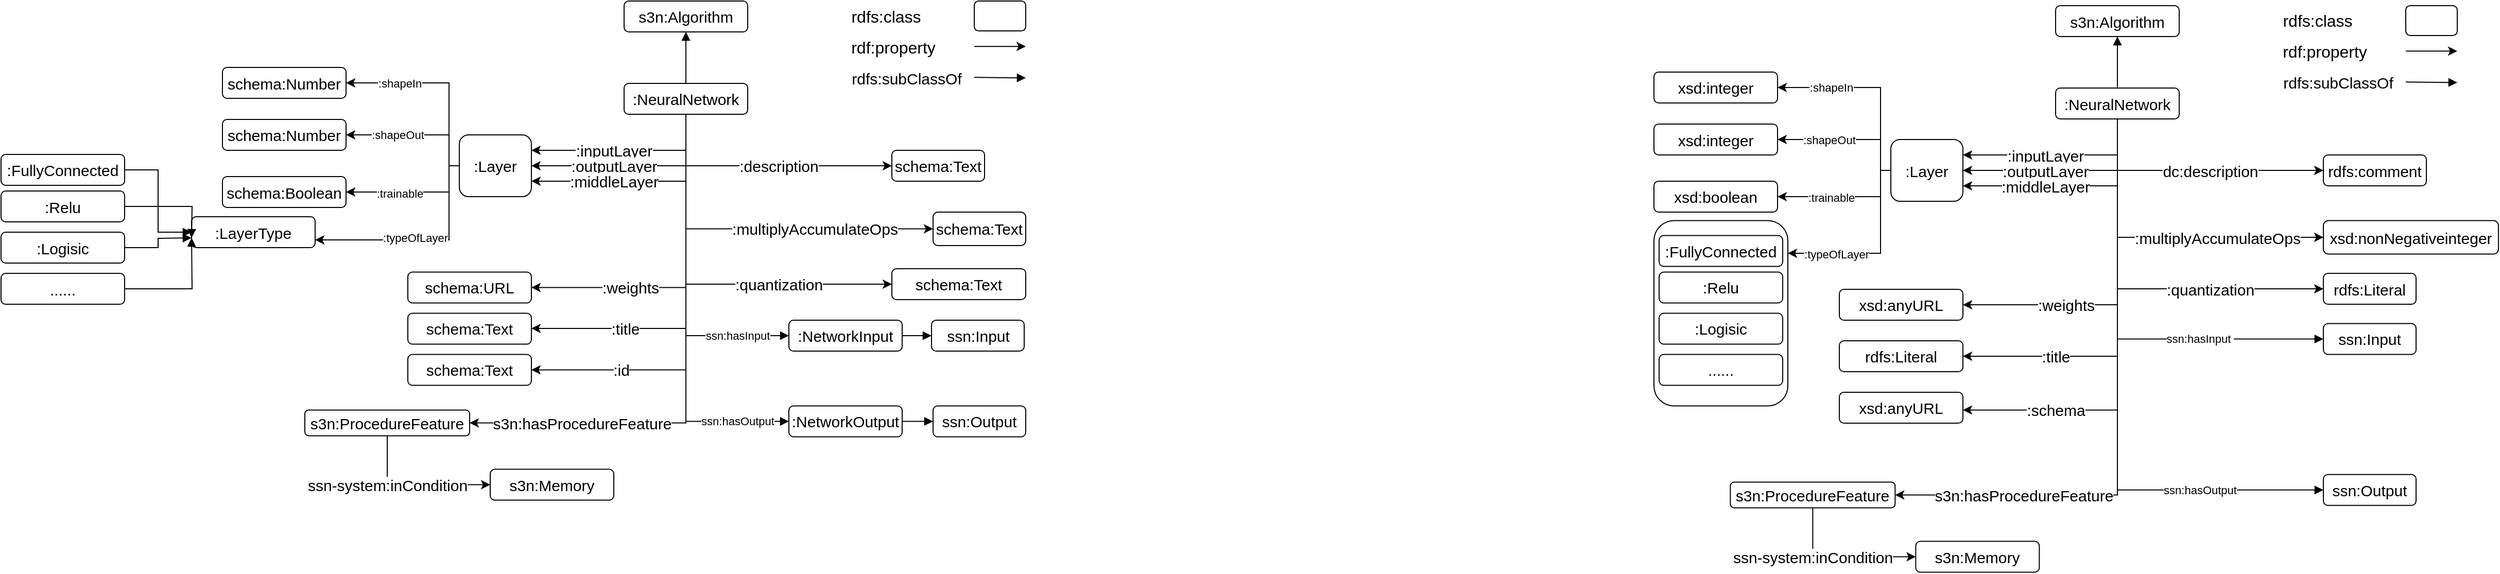 <mxfile version="14.9.7" type="github">
  <diagram id="LXL1NXqvXz7W8JA6Dsug" name="Page-1">
    <mxGraphModel dx="1134" dy="480" grid="1" gridSize="10" guides="1" tooltips="1" connect="1" arrows="1" fold="1" page="0" pageScale="1" pageWidth="850" pageHeight="1100" math="0" shadow="0">
      <root>
        <mxCell id="0" />
        <mxCell id="1" parent="0" />
        <mxCell id="jss7JCfpPxiry4sK2nVC-1" value="s3n:Algorithm" style="rounded=1;whiteSpace=wrap;html=1;fontSize=15;" parent="1" vertex="1">
          <mxGeometry x="290" y="210" width="120" height="30" as="geometry" />
        </mxCell>
        <mxCell id="jss7JCfpPxiry4sK2nVC-13" value=":title" style="edgeStyle=orthogonalEdgeStyle;rounded=0;orthogonalLoop=1;jettySize=auto;html=1;exitX=0.5;exitY=1;exitDx=0;exitDy=0;fontSize=15;entryX=1;entryY=0.5;entryDx=0;entryDy=0;" parent="1" source="jss7JCfpPxiry4sK2nVC-2" edge="1" target="jss7JCfpPxiry4sK2nVC-33">
          <mxGeometry x="0.492" relative="1" as="geometry">
            <mxPoint x="200" y="485" as="targetPoint" />
            <Array as="points">
              <mxPoint x="350" y="528" />
              <mxPoint x="200" y="528" />
            </Array>
            <mxPoint as="offset" />
          </mxGeometry>
        </mxCell>
        <mxCell id="jss7JCfpPxiry4sK2nVC-15" value=":id" style="edgeStyle=orthogonalEdgeStyle;rounded=0;orthogonalLoop=1;jettySize=auto;html=1;exitX=0.5;exitY=1;exitDx=0;exitDy=0;entryX=1;entryY=0.5;entryDx=0;entryDy=0;fontSize=15;" parent="1" source="jss7JCfpPxiry4sK2nVC-2" target="jss7JCfpPxiry4sK2nVC-34" edge="1">
          <mxGeometry x="0.562" relative="1" as="geometry">
            <mxPoint x="350" y="730" as="targetPoint" />
            <mxPoint as="offset" />
          </mxGeometry>
        </mxCell>
        <mxCell id="jss7JCfpPxiry4sK2nVC-16" value=":weights" style="edgeStyle=orthogonalEdgeStyle;rounded=0;orthogonalLoop=1;jettySize=auto;html=1;exitX=0.5;exitY=1;exitDx=0;exitDy=0;entryX=1;entryY=0.5;entryDx=0;entryDy=0;fontSize=15;" parent="1" source="jss7JCfpPxiry4sK2nVC-2" target="jss7JCfpPxiry4sK2nVC-3" edge="1">
          <mxGeometry x="0.396" relative="1" as="geometry">
            <mxPoint x="810.0" y="500" as="targetPoint" />
            <mxPoint as="offset" />
          </mxGeometry>
        </mxCell>
        <mxCell id="jss7JCfpPxiry4sK2nVC-20" value=":inputLayer" style="edgeStyle=orthogonalEdgeStyle;rounded=0;orthogonalLoop=1;jettySize=auto;html=1;exitX=0.5;exitY=1;exitDx=0;exitDy=0;entryX=1;entryY=0.25;entryDx=0;entryDy=0;fontSize=15;" parent="1" source="jss7JCfpPxiry4sK2nVC-2" target="jss7JCfpPxiry4sK2nVC-19" edge="1">
          <mxGeometry x="0.135" relative="1" as="geometry">
            <mxPoint as="offset" />
          </mxGeometry>
        </mxCell>
        <mxCell id="jss7JCfpPxiry4sK2nVC-23" value=":outputLayer" style="edgeStyle=orthogonalEdgeStyle;rounded=0;orthogonalLoop=1;jettySize=auto;html=1;exitX=0.5;exitY=1;exitDx=0;exitDy=0;entryX=1;entryY=0.5;entryDx=0;entryDy=0;fontSize=15;" parent="1" source="jss7JCfpPxiry4sK2nVC-2" target="jss7JCfpPxiry4sK2nVC-19" edge="1">
          <mxGeometry x="0.2" relative="1" as="geometry">
            <mxPoint x="40" y="390" as="targetPoint" />
            <mxPoint as="offset" />
          </mxGeometry>
        </mxCell>
        <mxCell id="jss7JCfpPxiry4sK2nVC-24" value=":middleLayer" style="edgeStyle=orthogonalEdgeStyle;rounded=0;orthogonalLoop=1;jettySize=auto;html=1;exitX=0.5;exitY=1;exitDx=0;exitDy=0;entryX=1;entryY=0.75;entryDx=0;entryDy=0;fontSize=15;" parent="1" source="jss7JCfpPxiry4sK2nVC-2" target="jss7JCfpPxiry4sK2nVC-19" edge="1">
          <mxGeometry x="0.256" relative="1" as="geometry">
            <mxPoint as="offset" />
          </mxGeometry>
        </mxCell>
        <mxCell id="jss7JCfpPxiry4sK2nVC-37" value=":description" style="edgeStyle=orthogonalEdgeStyle;rounded=0;orthogonalLoop=1;jettySize=auto;html=1;exitX=0.5;exitY=1;exitDx=0;exitDy=0;entryX=0;entryY=0.5;entryDx=0;entryDy=0;fontSize=15;" parent="1" source="jss7JCfpPxiry4sK2nVC-2" target="jss7JCfpPxiry4sK2nVC-36" edge="1">
          <mxGeometry x="0.12" relative="1" as="geometry">
            <mxPoint as="offset" />
          </mxGeometry>
        </mxCell>
        <mxCell id="jss7JCfpPxiry4sK2nVC-38" value=":multiplyAccumulateOps" style="edgeStyle=orthogonalEdgeStyle;rounded=0;orthogonalLoop=1;jettySize=auto;html=1;exitX=0.5;exitY=1;exitDx=0;exitDy=0;entryX=0;entryY=0.5;entryDx=0;entryDy=0;fontSize=15;" parent="1" source="jss7JCfpPxiry4sK2nVC-2" target="jss7JCfpPxiry4sK2nVC-30" edge="1">
          <mxGeometry x="0.346" relative="1" as="geometry">
            <mxPoint as="offset" />
          </mxGeometry>
        </mxCell>
        <mxCell id="jss7JCfpPxiry4sK2nVC-40" value=":quantization" style="edgeStyle=orthogonalEdgeStyle;rounded=0;orthogonalLoop=1;jettySize=auto;html=1;exitX=0.5;exitY=1;exitDx=0;exitDy=0;entryX=0;entryY=0.5;entryDx=0;entryDy=0;fontSize=15;" parent="1" source="jss7JCfpPxiry4sK2nVC-2" target="jss7JCfpPxiry4sK2nVC-32" edge="1">
          <mxGeometry x="0.397" relative="1" as="geometry">
            <mxPoint as="offset" />
          </mxGeometry>
        </mxCell>
        <mxCell id="jss7JCfpPxiry4sK2nVC-59" value="s3n:hasProcedureFeature" style="edgeStyle=orthogonalEdgeStyle;rounded=0;orthogonalLoop=1;jettySize=auto;html=1;exitX=0.5;exitY=1;exitDx=0;exitDy=0;fontSize=15;endArrow=classic;endFill=1;entryX=1;entryY=0.5;entryDx=0;entryDy=0;" parent="1" source="jss7JCfpPxiry4sK2nVC-2" target="jss7JCfpPxiry4sK2nVC-58" edge="1">
          <mxGeometry x="0.571" relative="1" as="geometry">
            <mxPoint x="480" y="810" as="targetPoint" />
            <mxPoint as="offset" />
          </mxGeometry>
        </mxCell>
        <mxCell id="jss7JCfpPxiry4sK2nVC-66" style="edgeStyle=orthogonalEdgeStyle;rounded=0;orthogonalLoop=1;jettySize=auto;html=1;exitX=0.5;exitY=0;exitDx=0;exitDy=0;entryX=0.5;entryY=1;entryDx=0;entryDy=0;fontSize=15;endArrow=block;endFill=1;" parent="1" source="jss7JCfpPxiry4sK2nVC-2" target="jss7JCfpPxiry4sK2nVC-1" edge="1">
          <mxGeometry relative="1" as="geometry" />
        </mxCell>
        <mxCell id="vN-ApxC82CY0WaiQvZb2-4" value="ssn:hasInput " style="edgeStyle=orthogonalEdgeStyle;rounded=0;orthogonalLoop=1;jettySize=auto;html=1;exitX=0.5;exitY=1;exitDx=0;exitDy=0;entryX=0;entryY=0.5;entryDx=0;entryDy=0;endArrow=block;endFill=1;" parent="1" source="jss7JCfpPxiry4sK2nVC-2" target="9Srf9fNfijRDF5B15jsF-1" edge="1">
          <mxGeometry x="0.682" relative="1" as="geometry">
            <mxPoint as="offset" />
          </mxGeometry>
        </mxCell>
        <mxCell id="vN-ApxC82CY0WaiQvZb2-5" value="ssn:hasOutput" style="edgeStyle=orthogonalEdgeStyle;rounded=0;orthogonalLoop=1;jettySize=auto;html=1;exitX=0.5;exitY=1;exitDx=0;exitDy=0;entryX=0;entryY=0.5;entryDx=0;entryDy=0;endArrow=block;endFill=1;" parent="1" source="jss7JCfpPxiry4sK2nVC-2" target="FwwCy6SQuPoG6flF36ar-1" edge="1">
          <mxGeometry x="0.749" relative="1" as="geometry">
            <mxPoint as="offset" />
          </mxGeometry>
        </mxCell>
        <mxCell id="jss7JCfpPxiry4sK2nVC-2" value=":NeuralNetwork" style="rounded=1;whiteSpace=wrap;html=1;fontSize=15;" parent="1" vertex="1">
          <mxGeometry x="290" y="290" width="120" height="30" as="geometry" />
        </mxCell>
        <mxCell id="jss7JCfpPxiry4sK2nVC-3" value="schema:URL" style="rounded=1;whiteSpace=wrap;html=1;fontSize=15;" parent="1" vertex="1">
          <mxGeometry x="80" y="473.25" width="120" height="30" as="geometry" />
        </mxCell>
        <mxCell id="jss7JCfpPxiry4sK2nVC-19" value=":Layer" style="rounded=1;whiteSpace=wrap;html=1;fontSize=15;" parent="1" vertex="1">
          <mxGeometry x="130" y="340" width="70" height="60" as="geometry" />
        </mxCell>
        <mxCell id="jss7JCfpPxiry4sK2nVC-30" value="schema:Text" style="rounded=1;whiteSpace=wrap;html=1;fontSize=15;" parent="1" vertex="1">
          <mxGeometry x="590" y="415" width="90" height="32.5" as="geometry" />
        </mxCell>
        <mxCell id="jss7JCfpPxiry4sK2nVC-32" value="schema:Text" style="rounded=1;whiteSpace=wrap;html=1;fontSize=15;" parent="1" vertex="1">
          <mxGeometry x="550" y="470" width="130" height="30" as="geometry" />
        </mxCell>
        <mxCell id="jss7JCfpPxiry4sK2nVC-33" value="schema:Text" style="rounded=1;whiteSpace=wrap;html=1;fontSize=15;" parent="1" vertex="1">
          <mxGeometry x="80" y="513.25" width="120" height="30" as="geometry" />
        </mxCell>
        <mxCell id="jss7JCfpPxiry4sK2nVC-34" value="schema:Text" style="rounded=1;whiteSpace=wrap;html=1;fontSize=15;" parent="1" vertex="1">
          <mxGeometry x="80" y="553.25" width="120" height="30" as="geometry" />
        </mxCell>
        <mxCell id="jss7JCfpPxiry4sK2nVC-36" value="schema:Text" style="rounded=1;whiteSpace=wrap;html=1;fontSize=15;" parent="1" vertex="1">
          <mxGeometry x="550" y="355" width="90" height="30" as="geometry" />
        </mxCell>
        <mxCell id="jss7JCfpPxiry4sK2nVC-39" style="edgeStyle=orthogonalEdgeStyle;rounded=0;orthogonalLoop=1;jettySize=auto;html=1;exitX=0.5;exitY=1;exitDx=0;exitDy=0;fontSize=15;" parent="1" edge="1">
          <mxGeometry relative="1" as="geometry">
            <mxPoint x="685" y="616" as="sourcePoint" />
            <mxPoint x="685" y="616" as="targetPoint" />
          </mxGeometry>
        </mxCell>
        <mxCell id="jss7JCfpPxiry4sK2nVC-50" value="" style="rounded=1;whiteSpace=wrap;html=1;fontSize=16;" parent="1" vertex="1">
          <mxGeometry x="630" y="210" width="50" height="29" as="geometry" />
        </mxCell>
        <mxCell id="jss7JCfpPxiry4sK2nVC-51" value="rdfs:class" style="text;html=1;align=center;verticalAlign=middle;resizable=0;points=[];autosize=1;strokeColor=none;fontSize=16;" parent="1" vertex="1">
          <mxGeometry x="504" y="214.5" width="80" height="20" as="geometry" />
        </mxCell>
        <mxCell id="jss7JCfpPxiry4sK2nVC-52" value="rdf:property" style="text;html=1;align=center;verticalAlign=middle;resizable=0;points=[];autosize=1;strokeColor=none;fontSize=16;" parent="1" vertex="1">
          <mxGeometry x="501" y="244.5" width="100" height="20" as="geometry" />
        </mxCell>
        <mxCell id="jss7JCfpPxiry4sK2nVC-53" value="" style="endArrow=classic;html=1;fontSize=16;" parent="1" edge="1">
          <mxGeometry width="50" height="50" relative="1" as="geometry">
            <mxPoint x="630" y="254.16" as="sourcePoint" />
            <mxPoint x="680" y="254.16" as="targetPoint" />
            <Array as="points">
              <mxPoint x="640" y="254.16" />
            </Array>
          </mxGeometry>
        </mxCell>
        <mxCell id="jss7JCfpPxiry4sK2nVC-55" value="" style="endArrow=block;html=1;fontSize=16;endFill=1;" parent="1" edge="1">
          <mxGeometry width="50" height="50" relative="1" as="geometry">
            <mxPoint x="630" y="284.16" as="sourcePoint" />
            <mxPoint x="680" y="284.66" as="targetPoint" />
          </mxGeometry>
        </mxCell>
        <mxCell id="jss7JCfpPxiry4sK2nVC-63" value="ssn-system:inCondition" style="edgeStyle=orthogonalEdgeStyle;rounded=0;orthogonalLoop=1;jettySize=auto;html=1;exitX=0.5;exitY=1;exitDx=0;exitDy=0;entryX=0;entryY=0.5;entryDx=0;entryDy=0;fontSize=15;endArrow=classic;endFill=1;" parent="1" source="jss7JCfpPxiry4sK2nVC-58" target="jss7JCfpPxiry4sK2nVC-60" edge="1">
          <mxGeometry x="-0.356" relative="1" as="geometry">
            <mxPoint as="offset" />
            <Array as="points">
              <mxPoint x="60" y="679.75" />
            </Array>
          </mxGeometry>
        </mxCell>
        <mxCell id="jss7JCfpPxiry4sK2nVC-58" value="s3n:ProcedureFeature" style="rounded=1;whiteSpace=wrap;html=1;fontSize=15;" parent="1" vertex="1">
          <mxGeometry x="-20" y="607.25" width="160" height="25" as="geometry" />
        </mxCell>
        <mxCell id="jss7JCfpPxiry4sK2nVC-60" value="s3n:Memory" style="rounded=1;whiteSpace=wrap;html=1;fontSize=15;" parent="1" vertex="1">
          <mxGeometry x="160" y="664.75" width="120" height="30" as="geometry" />
        </mxCell>
        <mxCell id="jss7JCfpPxiry4sK2nVC-67" value="rdfs:subClassOf" style="text;html=1;align=center;verticalAlign=middle;resizable=0;points=[];autosize=1;strokeColor=none;fontSize=15;" parent="1" vertex="1">
          <mxGeometry x="504" y="274.5" width="120" height="20" as="geometry" />
        </mxCell>
        <mxCell id="O1qYqZWK-9wZ80ejL66R-15" value="ssn:Input" style="rounded=1;whiteSpace=wrap;html=1;fontSize=15;" parent="1" vertex="1">
          <mxGeometry x="588.5" y="520" width="90" height="30" as="geometry" />
        </mxCell>
        <mxCell id="vN-ApxC82CY0WaiQvZb2-1" value="ssn:Output" style="rounded=1;whiteSpace=wrap;html=1;fontSize=15;" parent="1" vertex="1">
          <mxGeometry x="590" y="603.25" width="90" height="30" as="geometry" />
        </mxCell>
        <mxCell id="1HyCjjvnwFYjSzsX7dkW-1" value="s3n:Algorithm" style="rounded=1;whiteSpace=wrap;html=1;fontSize=15;" parent="1" vertex="1">
          <mxGeometry x="1680" y="214.5" width="120" height="30" as="geometry" />
        </mxCell>
        <mxCell id="1HyCjjvnwFYjSzsX7dkW-2" value=":title" style="edgeStyle=orthogonalEdgeStyle;rounded=0;orthogonalLoop=1;jettySize=auto;html=1;exitX=0.5;exitY=1;exitDx=0;exitDy=0;fontSize=15;entryX=1;entryY=0.5;entryDx=0;entryDy=0;" parent="1" source="1HyCjjvnwFYjSzsX7dkW-15" target="1HyCjjvnwFYjSzsX7dkW-20" edge="1">
          <mxGeometry x="0.527" relative="1" as="geometry">
            <mxPoint x="1590" y="550" as="targetPoint" />
            <Array as="points">
              <mxPoint x="1740" y="555" />
            </Array>
            <mxPoint as="offset" />
          </mxGeometry>
        </mxCell>
        <mxCell id="1HyCjjvnwFYjSzsX7dkW-4" value=":weights" style="edgeStyle=orthogonalEdgeStyle;rounded=0;orthogonalLoop=1;jettySize=auto;html=1;exitX=0.5;exitY=1;exitDx=0;exitDy=0;entryX=1;entryY=0.5;entryDx=0;entryDy=0;fontSize=15;" parent="1" source="1HyCjjvnwFYjSzsX7dkW-15" target="1HyCjjvnwFYjSzsX7dkW-16" edge="1">
          <mxGeometry x="0.396" relative="1" as="geometry">
            <mxPoint x="2200" y="504.5" as="targetPoint" />
            <mxPoint as="offset" />
          </mxGeometry>
        </mxCell>
        <mxCell id="1HyCjjvnwFYjSzsX7dkW-5" value=":inputLayer" style="edgeStyle=orthogonalEdgeStyle;rounded=0;orthogonalLoop=1;jettySize=auto;html=1;exitX=0.5;exitY=1;exitDx=0;exitDy=0;entryX=1;entryY=0.25;entryDx=0;entryDy=0;fontSize=15;" parent="1" source="1HyCjjvnwFYjSzsX7dkW-15" target="1HyCjjvnwFYjSzsX7dkW-17" edge="1">
          <mxGeometry x="0.135" relative="1" as="geometry">
            <mxPoint as="offset" />
          </mxGeometry>
        </mxCell>
        <mxCell id="1HyCjjvnwFYjSzsX7dkW-6" value=":outputLayer" style="edgeStyle=orthogonalEdgeStyle;rounded=0;orthogonalLoop=1;jettySize=auto;html=1;exitX=0.5;exitY=1;exitDx=0;exitDy=0;entryX=1;entryY=0.5;entryDx=0;entryDy=0;fontSize=15;" parent="1" source="1HyCjjvnwFYjSzsX7dkW-15" target="1HyCjjvnwFYjSzsX7dkW-17" edge="1">
          <mxGeometry x="0.2" relative="1" as="geometry">
            <mxPoint x="1430" y="394.5" as="targetPoint" />
            <mxPoint as="offset" />
          </mxGeometry>
        </mxCell>
        <mxCell id="1HyCjjvnwFYjSzsX7dkW-7" value=":middleLayer" style="edgeStyle=orthogonalEdgeStyle;rounded=0;orthogonalLoop=1;jettySize=auto;html=1;exitX=0.5;exitY=1;exitDx=0;exitDy=0;entryX=1;entryY=0.75;entryDx=0;entryDy=0;fontSize=15;" parent="1" source="1HyCjjvnwFYjSzsX7dkW-15" target="1HyCjjvnwFYjSzsX7dkW-17" edge="1">
          <mxGeometry x="0.256" relative="1" as="geometry">
            <mxPoint as="offset" />
          </mxGeometry>
        </mxCell>
        <mxCell id="1HyCjjvnwFYjSzsX7dkW-8" value="dc:description" style="edgeStyle=orthogonalEdgeStyle;rounded=0;orthogonalLoop=1;jettySize=auto;html=1;exitX=0.5;exitY=1;exitDx=0;exitDy=0;entryX=0;entryY=0.5;entryDx=0;entryDy=0;fontSize=15;" parent="1" source="1HyCjjvnwFYjSzsX7dkW-15" target="1HyCjjvnwFYjSzsX7dkW-22" edge="1">
          <mxGeometry x="0.12" relative="1" as="geometry">
            <mxPoint as="offset" />
          </mxGeometry>
        </mxCell>
        <mxCell id="1HyCjjvnwFYjSzsX7dkW-9" value=":multiplyAccumulateOps" style="edgeStyle=orthogonalEdgeStyle;rounded=0;orthogonalLoop=1;jettySize=auto;html=1;exitX=0.5;exitY=1;exitDx=0;exitDy=0;entryX=0;entryY=0.5;entryDx=0;entryDy=0;fontSize=15;" parent="1" source="1HyCjjvnwFYjSzsX7dkW-15" target="1HyCjjvnwFYjSzsX7dkW-18" edge="1">
          <mxGeometry x="0.346" relative="1" as="geometry">
            <mxPoint as="offset" />
          </mxGeometry>
        </mxCell>
        <mxCell id="1HyCjjvnwFYjSzsX7dkW-10" value=":quantization" style="edgeStyle=orthogonalEdgeStyle;rounded=0;orthogonalLoop=1;jettySize=auto;html=1;exitX=0.5;exitY=1;exitDx=0;exitDy=0;entryX=0;entryY=0.5;entryDx=0;entryDy=0;fontSize=15;" parent="1" source="1HyCjjvnwFYjSzsX7dkW-15" target="1HyCjjvnwFYjSzsX7dkW-19" edge="1">
          <mxGeometry x="0.397" relative="1" as="geometry">
            <mxPoint as="offset" />
          </mxGeometry>
        </mxCell>
        <mxCell id="1HyCjjvnwFYjSzsX7dkW-11" value="s3n:hasProcedureFeature" style="edgeStyle=orthogonalEdgeStyle;rounded=0;orthogonalLoop=1;jettySize=auto;html=1;exitX=0.5;exitY=1;exitDx=0;exitDy=0;fontSize=15;endArrow=classic;endFill=1;entryX=1;entryY=0.5;entryDx=0;entryDy=0;" parent="1" source="1HyCjjvnwFYjSzsX7dkW-15" target="1HyCjjvnwFYjSzsX7dkW-30" edge="1">
          <mxGeometry x="0.571" relative="1" as="geometry">
            <mxPoint x="1870" y="814.5" as="targetPoint" />
            <mxPoint as="offset" />
          </mxGeometry>
        </mxCell>
        <mxCell id="1HyCjjvnwFYjSzsX7dkW-12" style="edgeStyle=orthogonalEdgeStyle;rounded=0;orthogonalLoop=1;jettySize=auto;html=1;exitX=0.5;exitY=0;exitDx=0;exitDy=0;entryX=0.5;entryY=1;entryDx=0;entryDy=0;fontSize=15;endArrow=block;endFill=1;" parent="1" source="1HyCjjvnwFYjSzsX7dkW-15" target="1HyCjjvnwFYjSzsX7dkW-1" edge="1">
          <mxGeometry relative="1" as="geometry" />
        </mxCell>
        <mxCell id="1HyCjjvnwFYjSzsX7dkW-13" value="ssn:hasInput&amp;nbsp; " style="edgeStyle=orthogonalEdgeStyle;rounded=0;orthogonalLoop=1;jettySize=auto;html=1;exitX=0.5;exitY=1;exitDx=0;exitDy=0;entryX=0;entryY=0.5;entryDx=0;entryDy=0;endArrow=block;endFill=1;" parent="1" source="1HyCjjvnwFYjSzsX7dkW-15" target="1HyCjjvnwFYjSzsX7dkW-38" edge="1">
          <mxGeometry x="0.42" relative="1" as="geometry">
            <mxPoint as="offset" />
          </mxGeometry>
        </mxCell>
        <mxCell id="1HyCjjvnwFYjSzsX7dkW-14" value="ssn:hasOutput " style="edgeStyle=orthogonalEdgeStyle;rounded=0;orthogonalLoop=1;jettySize=auto;html=1;exitX=0.5;exitY=1;exitDx=0;exitDy=0;entryX=0;entryY=0.5;entryDx=0;entryDy=0;endArrow=block;endFill=1;" parent="1" source="1HyCjjvnwFYjSzsX7dkW-15" target="1HyCjjvnwFYjSzsX7dkW-39" edge="1">
          <mxGeometry x="0.572" relative="1" as="geometry">
            <mxPoint as="offset" />
          </mxGeometry>
        </mxCell>
        <mxCell id="1HyCjjvnwFYjSzsX7dkW-15" value=":NeuralNetwork" style="rounded=1;whiteSpace=wrap;html=1;fontSize=15;" parent="1" vertex="1">
          <mxGeometry x="1680" y="294.5" width="120" height="30" as="geometry" />
        </mxCell>
        <mxCell id="1HyCjjvnwFYjSzsX7dkW-16" value="xsd:anyURL" style="rounded=1;whiteSpace=wrap;html=1;fontSize=15;" parent="1" vertex="1">
          <mxGeometry x="1470" y="490" width="120" height="30" as="geometry" />
        </mxCell>
        <mxCell id="1HyCjjvnwFYjSzsX7dkW-55" style="edgeStyle=orthogonalEdgeStyle;rounded=0;orthogonalLoop=1;jettySize=auto;html=1;exitX=0;exitY=0.5;exitDx=0;exitDy=0;entryX=1;entryY=0.5;entryDx=0;entryDy=0;" parent="1" source="1HyCjjvnwFYjSzsX7dkW-17" target="1HyCjjvnwFYjSzsX7dkW-51" edge="1">
          <mxGeometry relative="1" as="geometry">
            <Array as="points">
              <mxPoint x="1510" y="374" />
              <mxPoint x="1510" y="294" />
            </Array>
          </mxGeometry>
        </mxCell>
        <mxCell id="1HyCjjvnwFYjSzsX7dkW-59" value=":shapeIn" style="edgeLabel;html=1;align=center;verticalAlign=middle;resizable=0;points=[];" parent="1HyCjjvnwFYjSzsX7dkW-55" vertex="1" connectable="0">
          <mxGeometry x="0.41" relative="1" as="geometry">
            <mxPoint x="-4" as="offset" />
          </mxGeometry>
        </mxCell>
        <mxCell id="1HyCjjvnwFYjSzsX7dkW-56" value="" style="edgeStyle=orthogonalEdgeStyle;rounded=0;orthogonalLoop=1;jettySize=auto;html=1;exitX=0;exitY=0.5;exitDx=0;exitDy=0;entryX=1;entryY=0.5;entryDx=0;entryDy=0;" parent="1" source="1HyCjjvnwFYjSzsX7dkW-17" target="1HyCjjvnwFYjSzsX7dkW-52" edge="1">
          <mxGeometry x="0.538" relative="1" as="geometry">
            <Array as="points">
              <mxPoint x="1510" y="374" />
              <mxPoint x="1510" y="344" />
            </Array>
            <mxPoint as="offset" />
          </mxGeometry>
        </mxCell>
        <mxCell id="1HyCjjvnwFYjSzsX7dkW-62" value=":shapeOut" style="edgeLabel;html=1;align=center;verticalAlign=middle;resizable=0;points=[];" parent="1HyCjjvnwFYjSzsX7dkW-56" vertex="1" connectable="0">
          <mxGeometry x="0.287" relative="1" as="geometry">
            <mxPoint as="offset" />
          </mxGeometry>
        </mxCell>
        <mxCell id="1HyCjjvnwFYjSzsX7dkW-57" style="edgeStyle=orthogonalEdgeStyle;rounded=0;orthogonalLoop=1;jettySize=auto;html=1;exitX=0;exitY=0.5;exitDx=0;exitDy=0;entryX=1;entryY=0.5;entryDx=0;entryDy=0;" parent="1" source="1HyCjjvnwFYjSzsX7dkW-17" target="1HyCjjvnwFYjSzsX7dkW-53" edge="1">
          <mxGeometry relative="1" as="geometry">
            <Array as="points">
              <mxPoint x="1510" y="374" />
              <mxPoint x="1510" y="400" />
            </Array>
          </mxGeometry>
        </mxCell>
        <mxCell id="1HyCjjvnwFYjSzsX7dkW-60" value=":trainable" style="edgeLabel;html=1;align=center;verticalAlign=middle;resizable=0;points=[];" parent="1HyCjjvnwFYjSzsX7dkW-57" vertex="1" connectable="0">
          <mxGeometry x="0.229" y="1" relative="1" as="geometry">
            <mxPoint as="offset" />
          </mxGeometry>
        </mxCell>
        <mxCell id="1HyCjjvnwFYjSzsX7dkW-58" style="edgeStyle=orthogonalEdgeStyle;rounded=0;orthogonalLoop=1;jettySize=auto;html=1;exitX=0;exitY=0.5;exitDx=0;exitDy=0;entryX=1;entryY=0.5;entryDx=0;entryDy=0;" parent="1" source="1HyCjjvnwFYjSzsX7dkW-17" edge="1">
          <mxGeometry relative="1" as="geometry">
            <mxPoint x="1420" y="455.0" as="targetPoint" />
            <Array as="points">
              <mxPoint x="1510" y="374" />
              <mxPoint x="1510" y="455" />
            </Array>
          </mxGeometry>
        </mxCell>
        <mxCell id="1HyCjjvnwFYjSzsX7dkW-61" value=":typeOfLayer" style="edgeLabel;html=1;align=center;verticalAlign=middle;resizable=0;points=[];" parent="1HyCjjvnwFYjSzsX7dkW-58" vertex="1" connectable="0">
          <mxGeometry x="0.479" y="1" relative="1" as="geometry">
            <mxPoint as="offset" />
          </mxGeometry>
        </mxCell>
        <mxCell id="1HyCjjvnwFYjSzsX7dkW-17" value=":Layer" style="rounded=1;whiteSpace=wrap;html=1;fontSize=15;" parent="1" vertex="1">
          <mxGeometry x="1520" y="344.5" width="70" height="60" as="geometry" />
        </mxCell>
        <mxCell id="1HyCjjvnwFYjSzsX7dkW-18" value="xsd:nonNegativeinteger" style="rounded=1;whiteSpace=wrap;html=1;fontSize=15;" parent="1" vertex="1">
          <mxGeometry x="1940" y="423.25" width="170" height="32.5" as="geometry" />
        </mxCell>
        <mxCell id="1HyCjjvnwFYjSzsX7dkW-19" value="rdfs:Literal" style="rounded=1;whiteSpace=wrap;html=1;fontSize=15;" parent="1" vertex="1">
          <mxGeometry x="1940" y="474.5" width="90" height="30" as="geometry" />
        </mxCell>
        <mxCell id="1HyCjjvnwFYjSzsX7dkW-20" value="rdfs:Literal" style="rounded=1;whiteSpace=wrap;html=1;fontSize=15;" parent="1" vertex="1">
          <mxGeometry x="1470" y="540" width="120" height="30" as="geometry" />
        </mxCell>
        <mxCell id="1HyCjjvnwFYjSzsX7dkW-22" value="rdfs:comment" style="rounded=1;whiteSpace=wrap;html=1;fontSize=15;" parent="1" vertex="1">
          <mxGeometry x="1940" y="359.5" width="100" height="30" as="geometry" />
        </mxCell>
        <mxCell id="1HyCjjvnwFYjSzsX7dkW-23" style="edgeStyle=orthogonalEdgeStyle;rounded=0;orthogonalLoop=1;jettySize=auto;html=1;exitX=0.5;exitY=1;exitDx=0;exitDy=0;fontSize=15;" parent="1" edge="1">
          <mxGeometry relative="1" as="geometry">
            <mxPoint x="2069.17" y="679.75" as="sourcePoint" />
            <mxPoint x="2069.17" y="679.75" as="targetPoint" />
          </mxGeometry>
        </mxCell>
        <mxCell id="1HyCjjvnwFYjSzsX7dkW-24" value="" style="rounded=1;whiteSpace=wrap;html=1;fontSize=16;" parent="1" vertex="1">
          <mxGeometry x="2020" y="214.5" width="50" height="29" as="geometry" />
        </mxCell>
        <mxCell id="1HyCjjvnwFYjSzsX7dkW-25" value="rdfs:class" style="text;html=1;align=center;verticalAlign=middle;resizable=0;points=[];autosize=1;strokeColor=none;fontSize=16;" parent="1" vertex="1">
          <mxGeometry x="1894" y="219" width="80" height="20" as="geometry" />
        </mxCell>
        <mxCell id="1HyCjjvnwFYjSzsX7dkW-26" value="rdf:property" style="text;html=1;align=center;verticalAlign=middle;resizable=0;points=[];autosize=1;strokeColor=none;fontSize=16;" parent="1" vertex="1">
          <mxGeometry x="1891" y="249" width="100" height="20" as="geometry" />
        </mxCell>
        <mxCell id="1HyCjjvnwFYjSzsX7dkW-27" value="" style="endArrow=classic;html=1;fontSize=16;" parent="1" edge="1">
          <mxGeometry width="50" height="50" relative="1" as="geometry">
            <mxPoint x="2020" y="258.66" as="sourcePoint" />
            <mxPoint x="2070" y="258.66" as="targetPoint" />
            <Array as="points">
              <mxPoint x="2030" y="258.66" />
            </Array>
          </mxGeometry>
        </mxCell>
        <mxCell id="1HyCjjvnwFYjSzsX7dkW-28" value="" style="endArrow=block;html=1;fontSize=16;endFill=1;" parent="1" edge="1">
          <mxGeometry width="50" height="50" relative="1" as="geometry">
            <mxPoint x="2020" y="288.66" as="sourcePoint" />
            <mxPoint x="2070" y="289.16" as="targetPoint" />
          </mxGeometry>
        </mxCell>
        <mxCell id="1HyCjjvnwFYjSzsX7dkW-29" value="ssn-system:inCondition" style="edgeStyle=orthogonalEdgeStyle;rounded=0;orthogonalLoop=1;jettySize=auto;html=1;exitX=0.5;exitY=1;exitDx=0;exitDy=0;entryX=0;entryY=0.5;entryDx=0;entryDy=0;fontSize=15;endArrow=classic;endFill=1;" parent="1" source="1HyCjjvnwFYjSzsX7dkW-30" target="1HyCjjvnwFYjSzsX7dkW-31" edge="1">
          <mxGeometry x="-0.356" relative="1" as="geometry">
            <mxPoint as="offset" />
            <Array as="points">
              <mxPoint x="1444.17" y="749.75" />
            </Array>
          </mxGeometry>
        </mxCell>
        <mxCell id="1HyCjjvnwFYjSzsX7dkW-30" value="s3n:ProcedureFeature" style="rounded=1;whiteSpace=wrap;html=1;fontSize=15;" parent="1" vertex="1">
          <mxGeometry x="1364.17" y="677.25" width="160" height="25" as="geometry" />
        </mxCell>
        <mxCell id="1HyCjjvnwFYjSzsX7dkW-31" value="s3n:Memory" style="rounded=1;whiteSpace=wrap;html=1;fontSize=15;" parent="1" vertex="1">
          <mxGeometry x="1544.17" y="734.75" width="120" height="30" as="geometry" />
        </mxCell>
        <mxCell id="1HyCjjvnwFYjSzsX7dkW-32" value="rdfs:subClassOf" style="text;html=1;align=center;verticalAlign=middle;resizable=0;points=[];autosize=1;strokeColor=none;fontSize=15;" parent="1" vertex="1">
          <mxGeometry x="1894" y="279" width="120" height="20" as="geometry" />
        </mxCell>
        <mxCell id="1HyCjjvnwFYjSzsX7dkW-33" style="edgeStyle=orthogonalEdgeStyle;rounded=0;orthogonalLoop=1;jettySize=auto;html=1;exitX=0.5;exitY=1;exitDx=0;exitDy=0;" parent="1" edge="1">
          <mxGeometry relative="1" as="geometry">
            <mxPoint x="2064" y="592" as="sourcePoint" />
            <mxPoint x="2064" y="592" as="targetPoint" />
          </mxGeometry>
        </mxCell>
        <mxCell id="1HyCjjvnwFYjSzsX7dkW-36" style="edgeStyle=orthogonalEdgeStyle;rounded=0;orthogonalLoop=1;jettySize=auto;html=1;exitX=0.5;exitY=1;exitDx=0;exitDy=0;fontSize=15;" parent="1" edge="1">
          <mxGeometry relative="1" as="geometry">
            <mxPoint x="2017.67" y="660" as="sourcePoint" />
            <mxPoint x="2017.67" y="660" as="targetPoint" />
          </mxGeometry>
        </mxCell>
        <mxCell id="1HyCjjvnwFYjSzsX7dkW-38" value="ssn:Input" style="rounded=1;whiteSpace=wrap;html=1;fontSize=15;" parent="1" vertex="1">
          <mxGeometry x="1940" y="523.25" width="90" height="30" as="geometry" />
        </mxCell>
        <mxCell id="1HyCjjvnwFYjSzsX7dkW-39" value="ssn:Output" style="rounded=1;whiteSpace=wrap;html=1;fontSize=15;" parent="1" vertex="1">
          <mxGeometry x="1940" y="669.88" width="90" height="30" as="geometry" />
        </mxCell>
        <mxCell id="1HyCjjvnwFYjSzsX7dkW-51" value="xsd:integer" style="rounded=1;whiteSpace=wrap;html=1;fontSize=15;" parent="1" vertex="1">
          <mxGeometry x="1290" y="279" width="120" height="30" as="geometry" />
        </mxCell>
        <mxCell id="1HyCjjvnwFYjSzsX7dkW-52" value="xsd:integer" style="rounded=1;whiteSpace=wrap;html=1;fontSize=15;" parent="1" vertex="1">
          <mxGeometry x="1290" y="329.5" width="120" height="30" as="geometry" />
        </mxCell>
        <mxCell id="1HyCjjvnwFYjSzsX7dkW-53" value="xsd:boolean" style="rounded=1;whiteSpace=wrap;html=1;fontSize=15;" parent="1" vertex="1">
          <mxGeometry x="1290" y="385" width="120" height="30" as="geometry" />
        </mxCell>
        <mxCell id="1HyCjjvnwFYjSzsX7dkW-65" value="" style="rounded=1;whiteSpace=wrap;html=1;fontSize=15;" parent="1" vertex="1">
          <mxGeometry x="1290" y="423.25" width="130" height="180" as="geometry" />
        </mxCell>
        <mxCell id="1HyCjjvnwFYjSzsX7dkW-66" value="&lt;div&gt;:FullyConnected&lt;/div&gt;" style="rounded=1;whiteSpace=wrap;html=1;fontSize=15;" parent="1" vertex="1">
          <mxGeometry x="1295" y="437.75" width="120" height="30" as="geometry" />
        </mxCell>
        <mxCell id="1HyCjjvnwFYjSzsX7dkW-67" value=":Relu" style="rounded=1;whiteSpace=wrap;html=1;fontSize=15;" parent="1" vertex="1">
          <mxGeometry x="1295" y="473.25" width="120" height="30" as="geometry" />
        </mxCell>
        <mxCell id="1HyCjjvnwFYjSzsX7dkW-68" value=":Logisic" style="rounded=1;whiteSpace=wrap;html=1;fontSize=15;" parent="1" vertex="1">
          <mxGeometry x="1295" y="513.25" width="120" height="30" as="geometry" />
        </mxCell>
        <mxCell id="1HyCjjvnwFYjSzsX7dkW-69" value="......" style="rounded=1;whiteSpace=wrap;html=1;fontSize=15;" parent="1" vertex="1">
          <mxGeometry x="1295" y="553.25" width="120" height="30" as="geometry" />
        </mxCell>
        <mxCell id="1HyCjjvnwFYjSzsX7dkW-75" value="xsd:anyURL" style="rounded=1;whiteSpace=wrap;html=1;fontSize=15;" parent="1" vertex="1">
          <mxGeometry x="1470" y="590" width="120" height="30" as="geometry" />
        </mxCell>
        <mxCell id="1HyCjjvnwFYjSzsX7dkW-77" value=":schema" style="edgeStyle=orthogonalEdgeStyle;rounded=0;orthogonalLoop=1;jettySize=auto;html=1;exitX=0.5;exitY=1;exitDx=0;exitDy=0;fontSize=15;entryX=1;entryY=0.5;entryDx=0;entryDy=0;" parent="1" edge="1">
          <mxGeometry x="0.527" relative="1" as="geometry">
            <mxPoint x="1590" y="607.22" as="targetPoint" />
            <Array as="points">
              <mxPoint x="1740" y="607.22" />
            </Array>
            <mxPoint as="offset" />
            <mxPoint x="1740" y="376.72" as="sourcePoint" />
          </mxGeometry>
        </mxCell>
        <mxCell id="FwwCy6SQuPoG6flF36ar-2" style="edgeStyle=orthogonalEdgeStyle;rounded=0;orthogonalLoop=1;jettySize=auto;html=1;exitX=1;exitY=0.5;exitDx=0;exitDy=0;entryX=0;entryY=0.5;entryDx=0;entryDy=0;endArrow=block;endFill=1;" edge="1" parent="1" source="9Srf9fNfijRDF5B15jsF-1" target="O1qYqZWK-9wZ80ejL66R-15">
          <mxGeometry relative="1" as="geometry" />
        </mxCell>
        <mxCell id="9Srf9fNfijRDF5B15jsF-1" value=":NetworkInput" style="rounded=1;whiteSpace=wrap;html=1;fontSize=15;" parent="1" vertex="1">
          <mxGeometry x="450" y="520" width="110" height="30" as="geometry" />
        </mxCell>
        <mxCell id="FwwCy6SQuPoG6flF36ar-3" style="edgeStyle=orthogonalEdgeStyle;rounded=0;orthogonalLoop=1;jettySize=auto;html=1;exitX=1;exitY=0.5;exitDx=0;exitDy=0;entryX=0;entryY=0.5;entryDx=0;entryDy=0;endArrow=block;endFill=1;" edge="1" parent="1" source="FwwCy6SQuPoG6flF36ar-1" target="vN-ApxC82CY0WaiQvZb2-1">
          <mxGeometry relative="1" as="geometry" />
        </mxCell>
        <mxCell id="FwwCy6SQuPoG6flF36ar-1" value=":NetworkOutput" style="rounded=1;whiteSpace=wrap;html=1;fontSize=15;" vertex="1" parent="1">
          <mxGeometry x="450" y="603.25" width="110" height="30" as="geometry" />
        </mxCell>
        <mxCell id="FwwCy6SQuPoG6flF36ar-4" style="edgeStyle=orthogonalEdgeStyle;rounded=0;orthogonalLoop=1;jettySize=auto;html=1;exitX=0;exitY=0.5;exitDx=0;exitDy=0;entryX=1;entryY=0.5;entryDx=0;entryDy=0;" edge="1" parent="1" target="FwwCy6SQuPoG6flF36ar-12">
          <mxGeometry relative="1" as="geometry">
            <Array as="points">
              <mxPoint x="120" y="369.5" />
              <mxPoint x="120" y="289.5" />
            </Array>
            <mxPoint x="130" y="370" as="sourcePoint" />
          </mxGeometry>
        </mxCell>
        <mxCell id="FwwCy6SQuPoG6flF36ar-5" value=":shapeIn" style="edgeLabel;html=1;align=center;verticalAlign=middle;resizable=0;points=[];" vertex="1" connectable="0" parent="FwwCy6SQuPoG6flF36ar-4">
          <mxGeometry x="0.41" relative="1" as="geometry">
            <mxPoint x="-4" as="offset" />
          </mxGeometry>
        </mxCell>
        <mxCell id="FwwCy6SQuPoG6flF36ar-6" value="" style="edgeStyle=orthogonalEdgeStyle;rounded=0;orthogonalLoop=1;jettySize=auto;html=1;exitX=0;exitY=0.5;exitDx=0;exitDy=0;entryX=1;entryY=0.5;entryDx=0;entryDy=0;" edge="1" parent="1" target="FwwCy6SQuPoG6flF36ar-13">
          <mxGeometry x="0.538" relative="1" as="geometry">
            <Array as="points">
              <mxPoint x="120" y="369.5" />
              <mxPoint x="120" y="339.5" />
            </Array>
            <mxPoint as="offset" />
            <mxPoint x="130" y="370" as="sourcePoint" />
          </mxGeometry>
        </mxCell>
        <mxCell id="FwwCy6SQuPoG6flF36ar-7" value=":shapeOut" style="edgeLabel;html=1;align=center;verticalAlign=middle;resizable=0;points=[];" vertex="1" connectable="0" parent="FwwCy6SQuPoG6flF36ar-6">
          <mxGeometry x="0.287" relative="1" as="geometry">
            <mxPoint as="offset" />
          </mxGeometry>
        </mxCell>
        <mxCell id="FwwCy6SQuPoG6flF36ar-8" style="edgeStyle=orthogonalEdgeStyle;rounded=0;orthogonalLoop=1;jettySize=auto;html=1;exitX=0;exitY=0.5;exitDx=0;exitDy=0;entryX=1;entryY=0.5;entryDx=0;entryDy=0;" edge="1" parent="1" target="FwwCy6SQuPoG6flF36ar-14">
          <mxGeometry relative="1" as="geometry">
            <Array as="points">
              <mxPoint x="120" y="369.5" />
              <mxPoint x="120" y="395.5" />
            </Array>
            <mxPoint x="130" y="370" as="sourcePoint" />
          </mxGeometry>
        </mxCell>
        <mxCell id="FwwCy6SQuPoG6flF36ar-9" value=":trainable" style="edgeLabel;html=1;align=center;verticalAlign=middle;resizable=0;points=[];" vertex="1" connectable="0" parent="FwwCy6SQuPoG6flF36ar-8">
          <mxGeometry x="0.229" y="1" relative="1" as="geometry">
            <mxPoint as="offset" />
          </mxGeometry>
        </mxCell>
        <mxCell id="FwwCy6SQuPoG6flF36ar-10" style="edgeStyle=orthogonalEdgeStyle;rounded=0;orthogonalLoop=1;jettySize=auto;html=1;exitX=0;exitY=0.5;exitDx=0;exitDy=0;entryX=1;entryY=0.75;entryDx=0;entryDy=0;" edge="1" parent="1" target="FwwCy6SQuPoG6flF36ar-16">
          <mxGeometry relative="1" as="geometry">
            <mxPoint x="30" y="450.5" as="targetPoint" />
            <Array as="points">
              <mxPoint x="120" y="370" />
              <mxPoint x="120" y="442" />
            </Array>
            <mxPoint x="130" y="370" as="sourcePoint" />
          </mxGeometry>
        </mxCell>
        <mxCell id="FwwCy6SQuPoG6flF36ar-11" value=":typeOfLayer" style="edgeLabel;html=1;align=center;verticalAlign=middle;resizable=0;points=[];" vertex="1" connectable="0" parent="FwwCy6SQuPoG6flF36ar-10">
          <mxGeometry x="0.479" y="1" relative="1" as="geometry">
            <mxPoint x="42" y="-3" as="offset" />
          </mxGeometry>
        </mxCell>
        <mxCell id="FwwCy6SQuPoG6flF36ar-12" value="schema:Number" style="rounded=1;whiteSpace=wrap;html=1;fontSize=15;" vertex="1" parent="1">
          <mxGeometry x="-100" y="274.5" width="120" height="30" as="geometry" />
        </mxCell>
        <mxCell id="FwwCy6SQuPoG6flF36ar-13" value="schema:Number" style="rounded=1;whiteSpace=wrap;html=1;fontSize=15;" vertex="1" parent="1">
          <mxGeometry x="-100" y="325" width="120" height="30" as="geometry" />
        </mxCell>
        <mxCell id="FwwCy6SQuPoG6flF36ar-14" value="schema:Boolean" style="rounded=1;whiteSpace=wrap;html=1;fontSize=15;" vertex="1" parent="1">
          <mxGeometry x="-100" y="380.5" width="120" height="30" as="geometry" />
        </mxCell>
        <mxCell id="FwwCy6SQuPoG6flF36ar-16" value="&lt;div&gt;:LayerType&lt;/div&gt;" style="rounded=1;whiteSpace=wrap;html=1;fontSize=15;" vertex="1" parent="1">
          <mxGeometry x="-130" y="419.5" width="120" height="30" as="geometry" />
        </mxCell>
        <mxCell id="FwwCy6SQuPoG6flF36ar-36" style="edgeStyle=orthogonalEdgeStyle;rounded=0;orthogonalLoop=1;jettySize=auto;html=1;exitX=1;exitY=0.5;exitDx=0;exitDy=0;entryX=0;entryY=0.5;entryDx=0;entryDy=0;endArrow=block;endFill=1;" edge="1" parent="1" source="FwwCy6SQuPoG6flF36ar-29" target="FwwCy6SQuPoG6flF36ar-16">
          <mxGeometry relative="1" as="geometry" />
        </mxCell>
        <mxCell id="FwwCy6SQuPoG6flF36ar-29" value="&lt;div&gt;:FullyConnected&lt;/div&gt;" style="rounded=1;whiteSpace=wrap;html=1;fontSize=15;" vertex="1" parent="1">
          <mxGeometry x="-315" y="359" width="120" height="30" as="geometry" />
        </mxCell>
        <mxCell id="FwwCy6SQuPoG6flF36ar-37" style="edgeStyle=orthogonalEdgeStyle;rounded=0;orthogonalLoop=1;jettySize=auto;html=1;exitX=1;exitY=0.5;exitDx=0;exitDy=0;endArrow=block;endFill=1;" edge="1" parent="1" source="FwwCy6SQuPoG6flF36ar-30">
          <mxGeometry relative="1" as="geometry">
            <mxPoint x="-130" y="440" as="targetPoint" />
          </mxGeometry>
        </mxCell>
        <mxCell id="FwwCy6SQuPoG6flF36ar-30" value=":Relu" style="rounded=1;whiteSpace=wrap;html=1;fontSize=15;" vertex="1" parent="1">
          <mxGeometry x="-315" y="394.5" width="120" height="30" as="geometry" />
        </mxCell>
        <mxCell id="FwwCy6SQuPoG6flF36ar-38" style="edgeStyle=orthogonalEdgeStyle;rounded=0;orthogonalLoop=1;jettySize=auto;html=1;exitX=1;exitY=0.5;exitDx=0;exitDy=0;endArrow=block;endFill=1;" edge="1" parent="1" source="FwwCy6SQuPoG6flF36ar-31">
          <mxGeometry relative="1" as="geometry">
            <mxPoint x="-130" y="440" as="targetPoint" />
          </mxGeometry>
        </mxCell>
        <mxCell id="FwwCy6SQuPoG6flF36ar-31" value=":Logisic" style="rounded=1;whiteSpace=wrap;html=1;fontSize=15;" vertex="1" parent="1">
          <mxGeometry x="-315" y="434.5" width="120" height="30" as="geometry" />
        </mxCell>
        <mxCell id="FwwCy6SQuPoG6flF36ar-39" style="edgeStyle=orthogonalEdgeStyle;rounded=0;orthogonalLoop=1;jettySize=auto;html=1;exitX=1;exitY=0.5;exitDx=0;exitDy=0;endArrow=block;endFill=1;" edge="1" parent="1" source="FwwCy6SQuPoG6flF36ar-32">
          <mxGeometry relative="1" as="geometry">
            <mxPoint x="-130" y="440" as="targetPoint" />
          </mxGeometry>
        </mxCell>
        <mxCell id="FwwCy6SQuPoG6flF36ar-32" value="......" style="rounded=1;whiteSpace=wrap;html=1;fontSize=15;" vertex="1" parent="1">
          <mxGeometry x="-315" y="474.5" width="120" height="30" as="geometry" />
        </mxCell>
      </root>
    </mxGraphModel>
  </diagram>
</mxfile>
